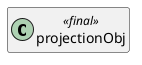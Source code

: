 @startuml
set namespaceSeparator \\
hide members
hide << alias >> circle

class projectionObj << final >>
@enduml
